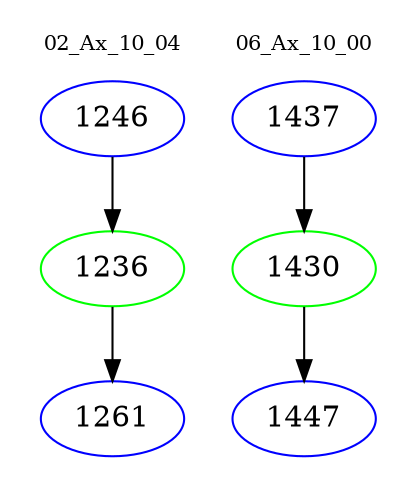 digraph{
subgraph cluster_0 {
color = white
label = "02_Ax_10_04";
fontsize=10;
T0_1246 [label="1246", color="blue"]
T0_1246 -> T0_1236 [color="black"]
T0_1236 [label="1236", color="green"]
T0_1236 -> T0_1261 [color="black"]
T0_1261 [label="1261", color="blue"]
}
subgraph cluster_1 {
color = white
label = "06_Ax_10_00";
fontsize=10;
T1_1437 [label="1437", color="blue"]
T1_1437 -> T1_1430 [color="black"]
T1_1430 [label="1430", color="green"]
T1_1430 -> T1_1447 [color="black"]
T1_1447 [label="1447", color="blue"]
}
}
